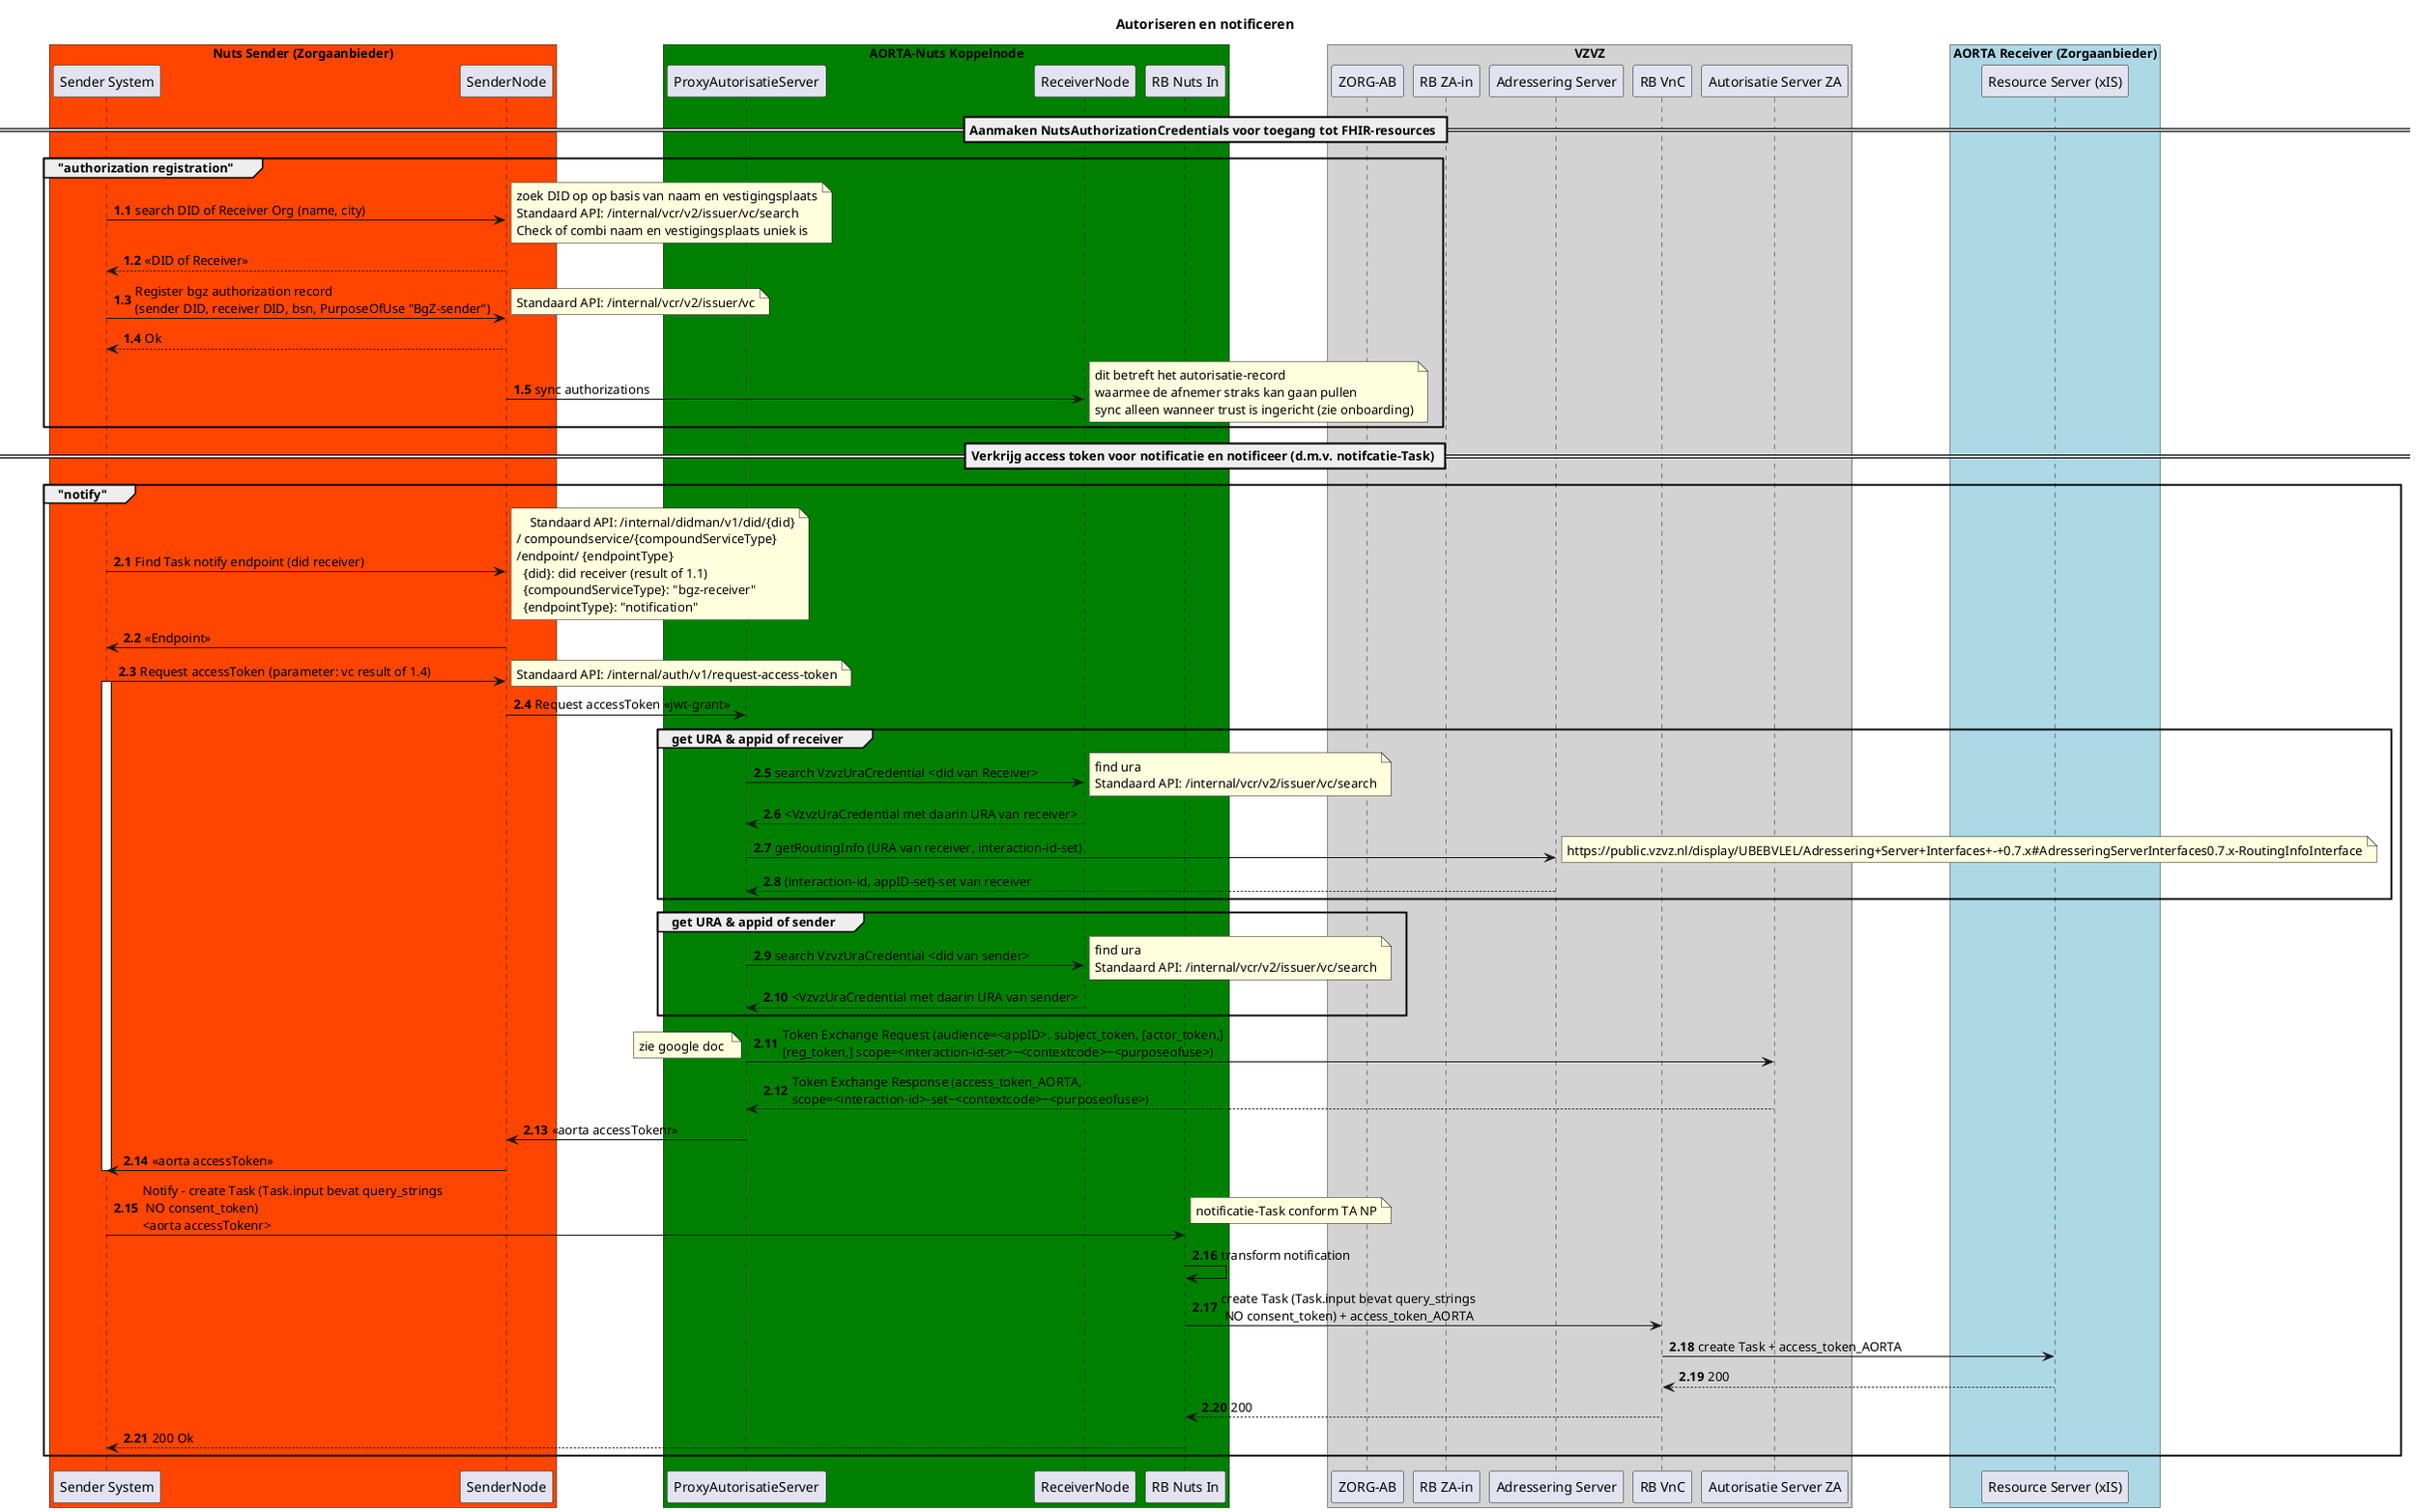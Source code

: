 @startuml
autonumber 1.1

title "Autoriseren en notificeren"

skinparam BoxPadding 50
box "Nuts Sender (Zorgaanbieder)" #OrangeRed
  participant "Sender System" as Sender
  participant SenderNode
end box

box "AORTA-Nuts Koppelnode" #Green
  participant "ProxyAutorisatieServer" as PAS
  participant ReceiverNode
  participant "RB Nuts In" as rsc
end box

box "VZVZ" #LightGray
  participant "RB ZA-in" as rbin order 20
  participant "ZORG-AB" as zab order 19
  participant "Adressering Server" as adds order 46
  participant "RB VnC" as vnc order 50
  participant "Autorisatie Server ZA" as autd order 60
end box

box "AORTA Receiver (Zorgaanbieder)" #LightBlue
participant "Resource Server (xIS)" as rx1 order 70
end box

== Aanmaken NutsAuthorizationCredentials voor toegang tot FHIR-resources ==

group "authorization registration"
  Sender -> SenderNode: search DID of Receiver Org (name, city)
  note right
    zoek DID op op basis van naam en vestigingsplaats
    Standaard API: /internal/vcr/v2/issuer/vc/search
    Check of combi naam en vestigingsplaats uniek is
  end note
  SenderNode --> Sender: <<DID of Receiver>>
  Sender -> SenderNode: Register bgz authorization record \n(sender DID, receiver DID, bsn, PurposeOfUse "BgZ-sender")
  note right
    Standaard API: /internal/vcr/v2/issuer/vc
  end note
  SenderNode --> Sender: Ok
  SenderNode -> ReceiverNode: sync authorizations
  note right
    dit betreft het autorisatie-record 
    waarmee de afnemer straks kan gaan pullen
    sync alleen wanneer trust is ingericht (zie onboarding)
  end note
end

== Verkrijg access token voor notificatie en notificeer (d.m.v. notifcatie-Task) ==

group "notify"
  autonumber inc a
  Sender -> SenderNode: Find Task notify endpoint (did receiver)
  note right
    Standaard API: /internal/didman/v1/did/{did}
/ compoundservice/{compoundServiceType}
/endpoint/ {endpointType}
  {did}: did receiver (result of 1.1)
  {compoundServiceType}: "bgz-receiver"
  {endpointType}: "notification"
  end note
  SenderNode -> Sender: <<Endpoint>>
  
  Sender -> SenderNode: Request accessToken (parameter: vc result of 1.4)
  note right
    Standaard API: /internal/auth/v1/request-access-token
  end note
  activate Sender
    SenderNode -> PAS:Request accessToken <<jwt-grant>>
    
    group get URA & appid of receiver
      PAS -> ReceiverNode: search VzvzUraCredential <did van Receiver>
      note right
        find ura 
        Standaard API: /internal/vcr/v2/issuer/vc/search
      end note
      ReceiverNode --> PAS: <VzvzUraCredential met daarin URA van receiver>
      PAS -> adds: getRoutingInfo (URA van receiver, interaction-id-set)
      note right
        https://public.vzvz.nl/display/UBEBVLEL/Adressering+Server+Interfaces+-+0.7.x#AdresseringServerInterfaces0.7.x-RoutingInfoInterface
      end note
      adds --> PAS: (interaction-id, appID-set)-set van receiver
    end group
    
    
    group get URA & appid of sender
      PAS -> ReceiverNode: search VzvzUraCredential <did van sender>
      note right
        find ura 
        Standaard API: /internal/vcr/v2/issuer/vc/search
      end note
      ReceiverNode --> PAS: <VzvzUraCredential met daarin URA van sender>
    end group
    
    PAS -> autd: Token Exchange Request (audience=<appID>, subject_token, [actor_token,] \n[reg_token,] scope=<interaction-id-set>\~<contextcode>\~<purposeofuse>)
    note left
      zie google doc 
    end note
    autd --> PAS: Token Exchange Response (access_token_AORTA, \nscope=<interaction-id>-set\~<contextcode>\~<purposeofuse>)
    PAS -> SenderNode: <<aorta accessTokenr>>
    SenderNode -> Sender: <<aorta accessToken>>
  deactivate Sender
  
  Sender -> rsc: Notify - create Task (Task.input bevat query_strings\n NO consent_token) \n<aorta accessTokenr>
  note right
    notificatie-Task conform TA NP
  end note
  
  rsc -> rsc: transform notification
  
  /'alt niet doen in hackathon
  activate Sender
    opt Indien certificaatgegevens nog niet beschikbaar
      rsc -> autd: Ophalen metadata
      autd --> rsc: metadata
      rsc -> autd: Ophalen certificaatgegevens
      autd --> rsc: JWKS
    end
    rsc -> rsc: Validate signature <<aorta accessToken>>
  end alt'/
    rsc -> vnc: create Task (Task.input bevat query_strings\n NO consent_token) + access_token_AORTA
    vnc -> rx1: create Task + access_token_AORTA
    rx1 --> vnc: 200
    vnc --> rsc: 200
    rsc --> Sender: 200 Ok
  deactivate Sender
end  

@enduml
